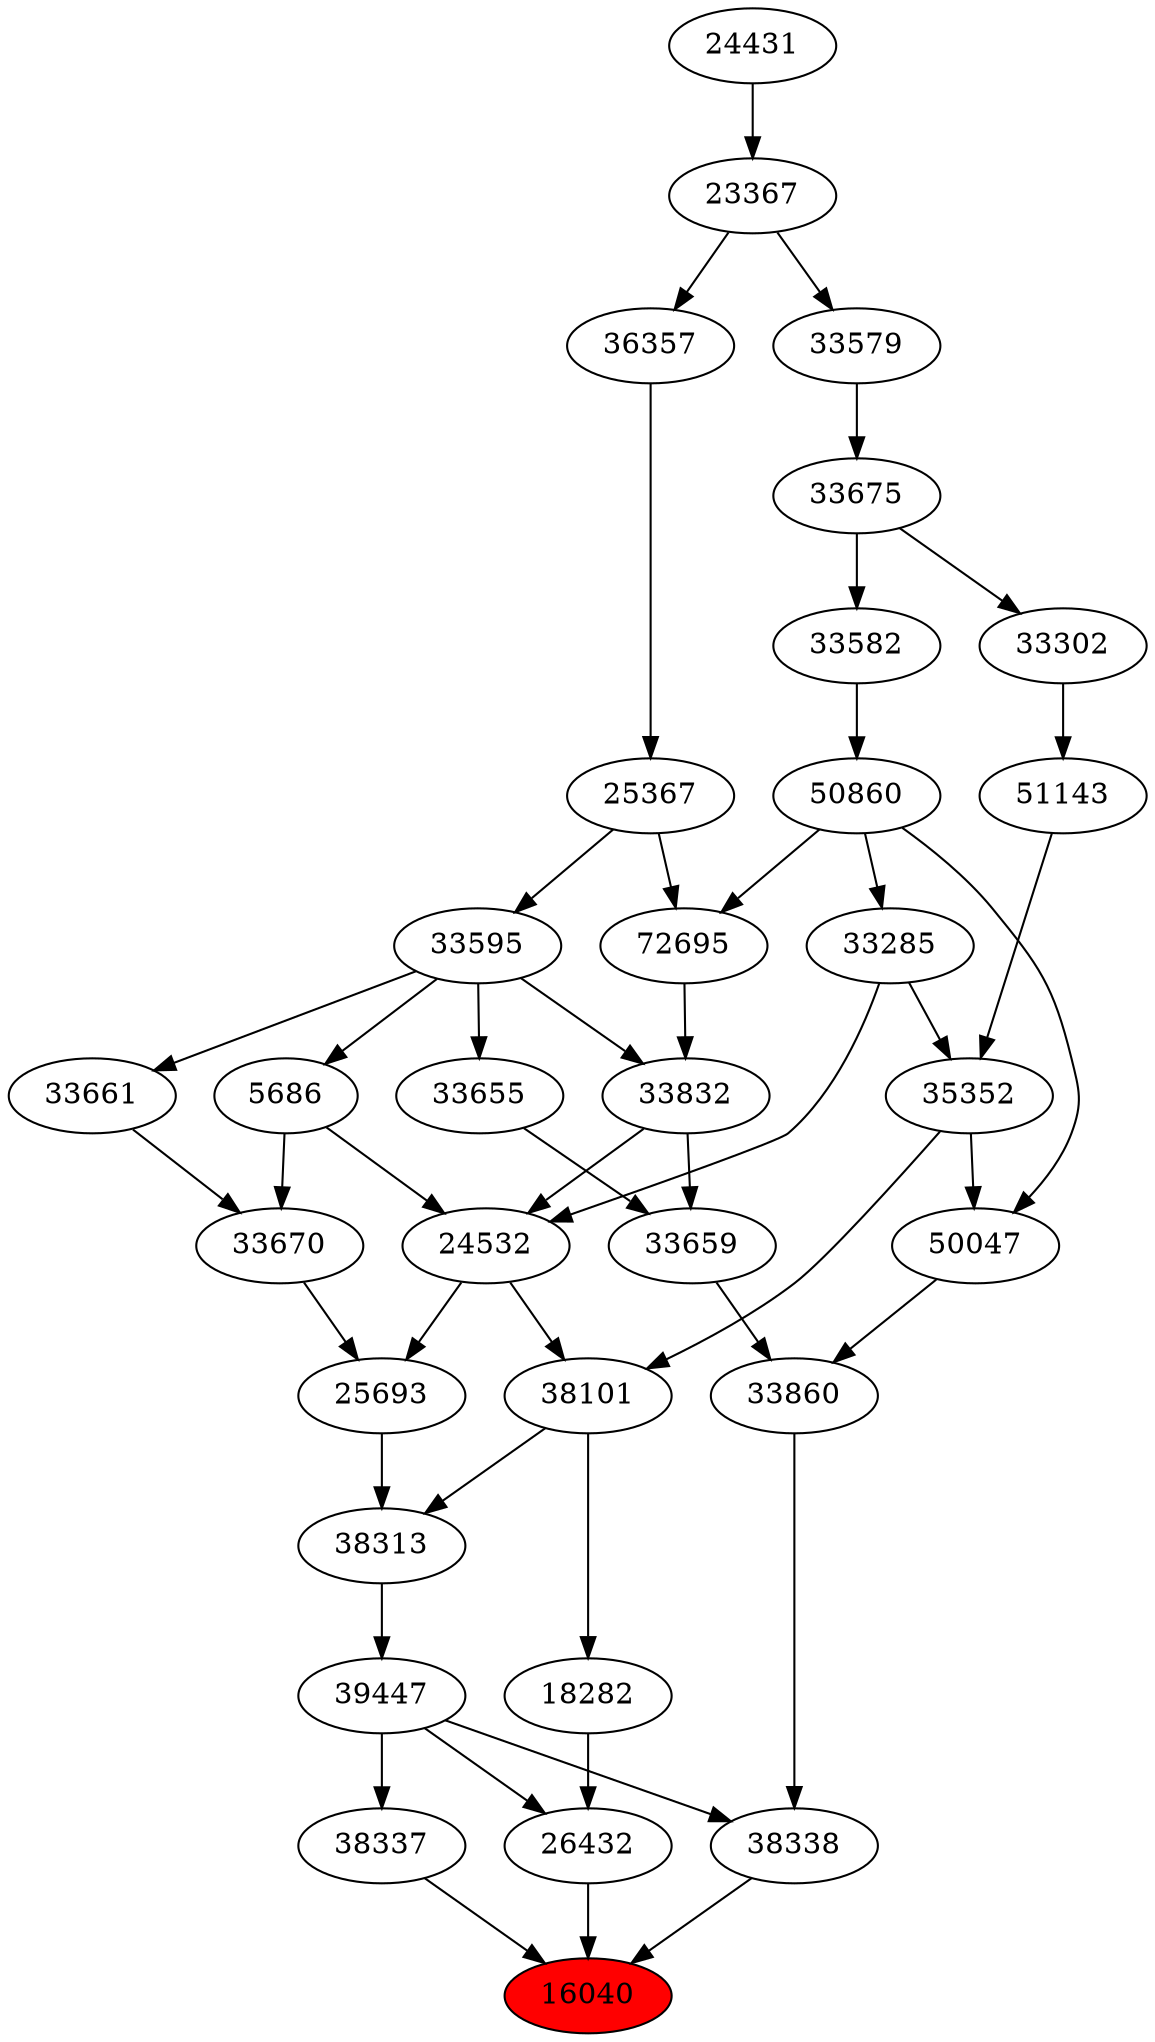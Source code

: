 strict digraph{ 
16040 [label="16040" fillcolor=red style=filled]
26432 -> 16040
38337 -> 16040
38338 -> 16040
26432 [label="26432"]
39447 -> 26432
18282 -> 26432
38337 [label="38337"]
39447 -> 38337
38338 [label="38338"]
39447 -> 38338
33860 -> 38338
39447 [label="39447"]
38313 -> 39447
18282 [label="18282"]
38101 -> 18282
33860 [label="33860"]
33659 -> 33860
50047 -> 33860
38313 [label="38313"]
25693 -> 38313
38101 -> 38313
38101 [label="38101"]
24532 -> 38101
35352 -> 38101
33659 [label="33659"]
33655 -> 33659
33832 -> 33659
50047 [label="50047"]
35352 -> 50047
50860 -> 50047
25693 [label="25693"]
24532 -> 25693
33670 -> 25693
24532 [label="24532"]
33285 -> 24532
5686 -> 24532
33832 -> 24532
35352 [label="35352"]
33285 -> 35352
51143 -> 35352
33655 [label="33655"]
33595 -> 33655
33832 [label="33832"]
72695 -> 33832
33595 -> 33832
50860 [label="50860"]
33582 -> 50860
33670 [label="33670"]
5686 -> 33670
33661 -> 33670
33285 [label="33285"]
50860 -> 33285
5686 [label="5686"]
33595 -> 5686
51143 [label="51143"]
33302 -> 51143
33595 [label="33595"]
25367 -> 33595
72695 [label="72695"]
50860 -> 72695
25367 -> 72695
33582 [label="33582"]
33675 -> 33582
33661 [label="33661"]
33595 -> 33661
33302 [label="33302"]
33675 -> 33302
25367 [label="25367"]
36357 -> 25367
33675 [label="33675"]
33579 -> 33675
36357 [label="36357"]
23367 -> 36357
33579 [label="33579"]
23367 -> 33579
23367 [label="23367"]
24431 -> 23367
24431 [label="24431"]
}